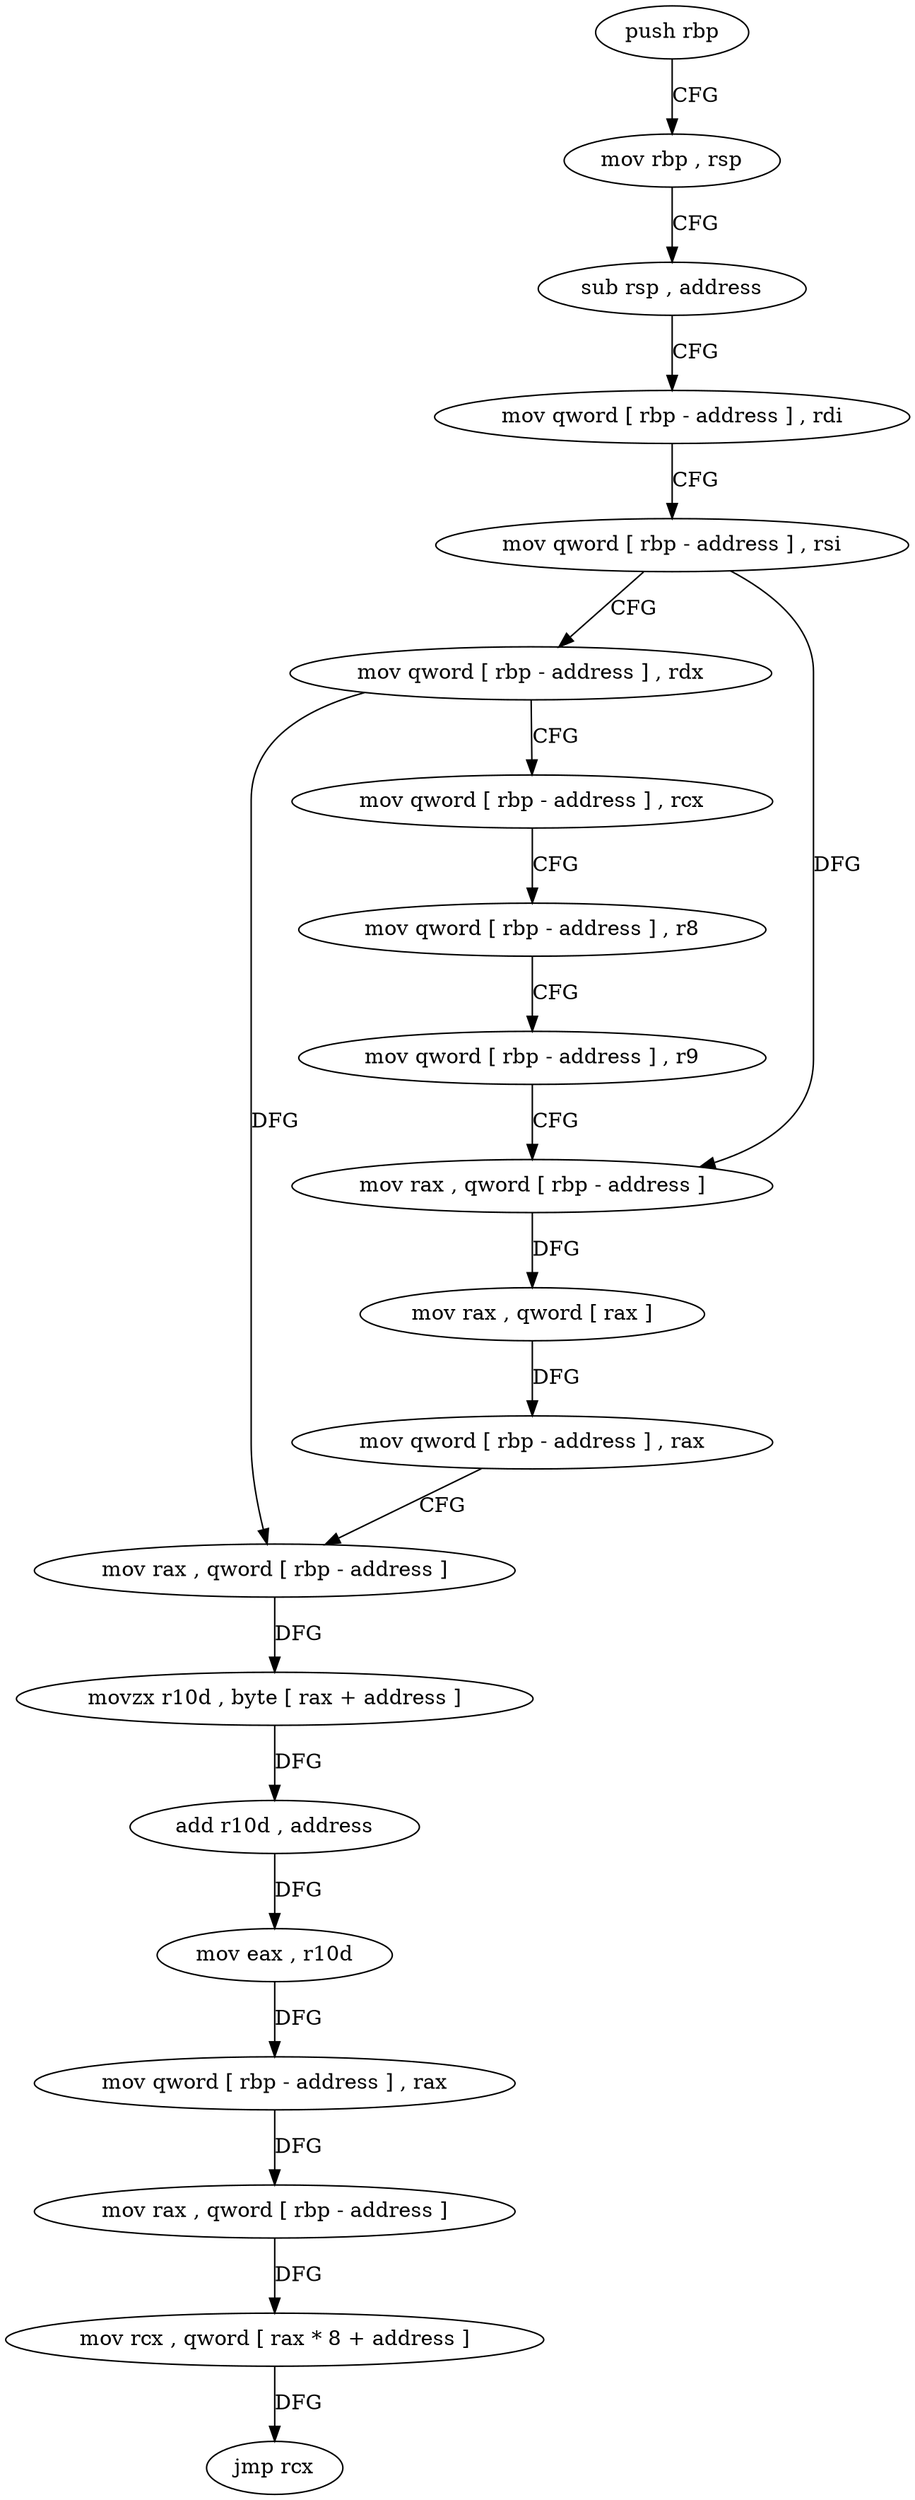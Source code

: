 digraph "func" {
"4250560" [label = "push rbp" ]
"4250561" [label = "mov rbp , rsp" ]
"4250564" [label = "sub rsp , address" ]
"4250571" [label = "mov qword [ rbp - address ] , rdi" ]
"4250575" [label = "mov qword [ rbp - address ] , rsi" ]
"4250579" [label = "mov qword [ rbp - address ] , rdx" ]
"4250583" [label = "mov qword [ rbp - address ] , rcx" ]
"4250587" [label = "mov qword [ rbp - address ] , r8" ]
"4250591" [label = "mov qword [ rbp - address ] , r9" ]
"4250595" [label = "mov rax , qword [ rbp - address ]" ]
"4250599" [label = "mov rax , qword [ rax ]" ]
"4250602" [label = "mov qword [ rbp - address ] , rax" ]
"4250606" [label = "mov rax , qword [ rbp - address ]" ]
"4250610" [label = "movzx r10d , byte [ rax + address ]" ]
"4250615" [label = "add r10d , address" ]
"4250619" [label = "mov eax , r10d" ]
"4250622" [label = "mov qword [ rbp - address ] , rax" ]
"4250626" [label = "mov rax , qword [ rbp - address ]" ]
"4250630" [label = "mov rcx , qword [ rax * 8 + address ]" ]
"4250638" [label = "jmp rcx" ]
"4250560" -> "4250561" [ label = "CFG" ]
"4250561" -> "4250564" [ label = "CFG" ]
"4250564" -> "4250571" [ label = "CFG" ]
"4250571" -> "4250575" [ label = "CFG" ]
"4250575" -> "4250579" [ label = "CFG" ]
"4250575" -> "4250595" [ label = "DFG" ]
"4250579" -> "4250583" [ label = "CFG" ]
"4250579" -> "4250606" [ label = "DFG" ]
"4250583" -> "4250587" [ label = "CFG" ]
"4250587" -> "4250591" [ label = "CFG" ]
"4250591" -> "4250595" [ label = "CFG" ]
"4250595" -> "4250599" [ label = "DFG" ]
"4250599" -> "4250602" [ label = "DFG" ]
"4250602" -> "4250606" [ label = "CFG" ]
"4250606" -> "4250610" [ label = "DFG" ]
"4250610" -> "4250615" [ label = "DFG" ]
"4250615" -> "4250619" [ label = "DFG" ]
"4250619" -> "4250622" [ label = "DFG" ]
"4250622" -> "4250626" [ label = "DFG" ]
"4250626" -> "4250630" [ label = "DFG" ]
"4250630" -> "4250638" [ label = "DFG" ]
}
